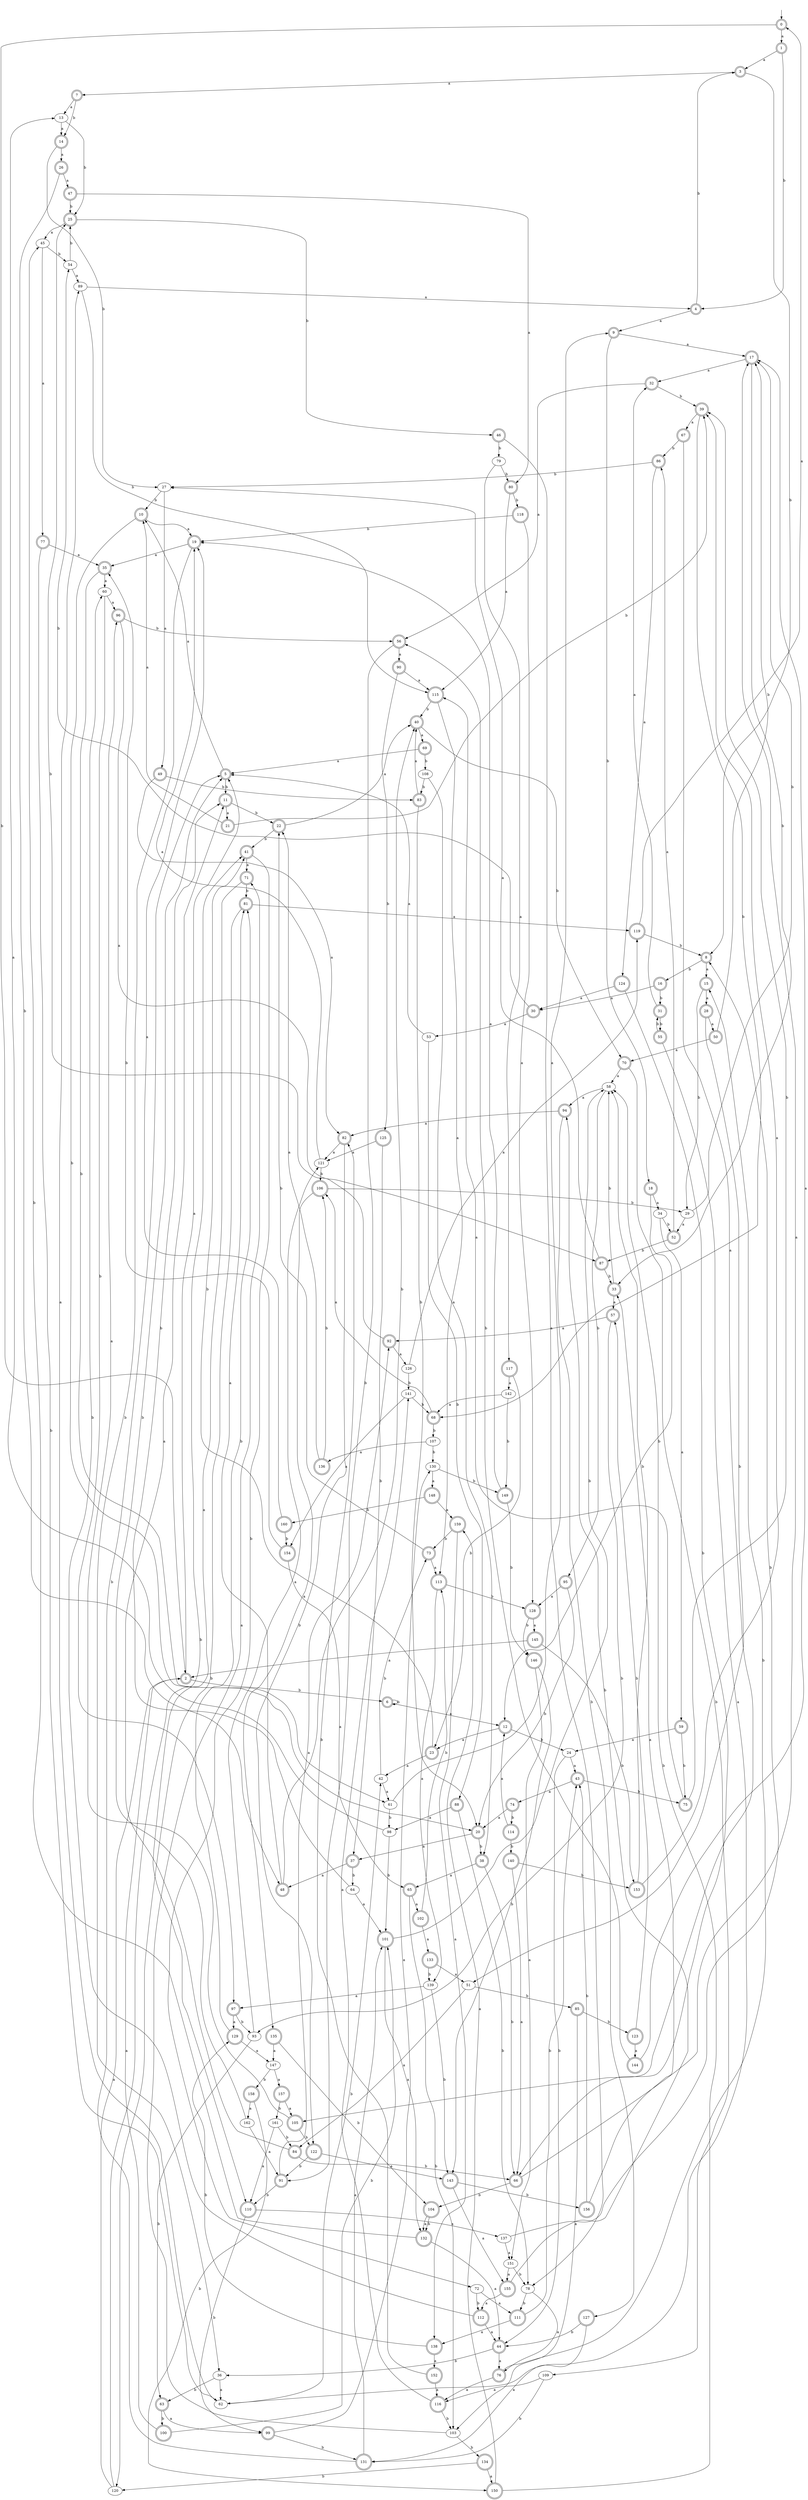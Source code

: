 digraph RandomDFA {
  __start0 [label="", shape=none];
  __start0 -> 0 [label=""];
  0 [shape=circle] [shape=doublecircle]
  0 -> 1 [label="a"]
  0 -> 2 [label="b"]
  1 [shape=doublecircle]
  1 -> 3 [label="a"]
  1 -> 4 [label="b"]
  2 [shape=doublecircle]
  2 -> 5 [label="a"]
  2 -> 6 [label="b"]
  3 [shape=doublecircle]
  3 -> 7 [label="a"]
  3 -> 8 [label="b"]
  4 [shape=doublecircle]
  4 -> 9 [label="a"]
  4 -> 3 [label="b"]
  5 [shape=doublecircle]
  5 -> 10 [label="a"]
  5 -> 11 [label="b"]
  6 [shape=doublecircle]
  6 -> 12 [label="a"]
  6 -> 6 [label="b"]
  7 [shape=doublecircle]
  7 -> 13 [label="a"]
  7 -> 14 [label="b"]
  8 [shape=doublecircle]
  8 -> 15 [label="a"]
  8 -> 16 [label="b"]
  9 [shape=doublecircle]
  9 -> 17 [label="a"]
  9 -> 18 [label="b"]
  10 [shape=doublecircle]
  10 -> 19 [label="a"]
  10 -> 20 [label="b"]
  11 [shape=doublecircle]
  11 -> 21 [label="a"]
  11 -> 22 [label="b"]
  12 [shape=doublecircle]
  12 -> 23 [label="a"]
  12 -> 24 [label="b"]
  13
  13 -> 14 [label="a"]
  13 -> 25 [label="b"]
  14 [shape=doublecircle]
  14 -> 26 [label="a"]
  14 -> 27 [label="b"]
  15 [shape=doublecircle]
  15 -> 28 [label="a"]
  15 -> 29 [label="b"]
  16 [shape=doublecircle]
  16 -> 30 [label="a"]
  16 -> 31 [label="b"]
  17 [shape=doublecircle]
  17 -> 32 [label="a"]
  17 -> 33 [label="b"]
  18 [shape=doublecircle]
  18 -> 34 [label="a"]
  18 -> 12 [label="b"]
  19 [shape=doublecircle]
  19 -> 35 [label="a"]
  19 -> 36 [label="b"]
  20 [shape=doublecircle]
  20 -> 37 [label="a"]
  20 -> 38 [label="b"]
  21 [shape=doublecircle]
  21 -> 10 [label="a"]
  21 -> 39 [label="b"]
  22 [shape=doublecircle]
  22 -> 40 [label="a"]
  22 -> 41 [label="b"]
  23 [shape=doublecircle]
  23 -> 42 [label="a"]
  23 -> 41 [label="b"]
  24
  24 -> 43 [label="a"]
  24 -> 44 [label="b"]
  25 [shape=doublecircle]
  25 -> 45 [label="a"]
  25 -> 46 [label="b"]
  26 [shape=doublecircle]
  26 -> 47 [label="a"]
  26 -> 48 [label="b"]
  27
  27 -> 49 [label="a"]
  27 -> 10 [label="b"]
  28 [shape=doublecircle]
  28 -> 50 [label="a"]
  28 -> 51 [label="b"]
  29
  29 -> 52 [label="a"]
  29 -> 17 [label="b"]
  30 [shape=doublecircle]
  30 -> 53 [label="a"]
  30 -> 54 [label="b"]
  31 [shape=doublecircle]
  31 -> 32 [label="a"]
  31 -> 55 [label="b"]
  32 [shape=doublecircle]
  32 -> 56 [label="a"]
  32 -> 39 [label="b"]
  33 [shape=doublecircle]
  33 -> 57 [label="a"]
  33 -> 58 [label="b"]
  34
  34 -> 59 [label="a"]
  34 -> 52 [label="b"]
  35 [shape=doublecircle]
  35 -> 60 [label="a"]
  35 -> 61 [label="b"]
  36
  36 -> 62 [label="a"]
  36 -> 63 [label="b"]
  37 [shape=doublecircle]
  37 -> 48 [label="a"]
  37 -> 64 [label="b"]
  38 [shape=doublecircle]
  38 -> 65 [label="a"]
  38 -> 66 [label="b"]
  39 [shape=doublecircle]
  39 -> 67 [label="a"]
  39 -> 68 [label="b"]
  40 [shape=doublecircle]
  40 -> 69 [label="a"]
  40 -> 70 [label="b"]
  41 [shape=doublecircle]
  41 -> 71 [label="a"]
  41 -> 72 [label="b"]
  42
  42 -> 61 [label="a"]
  42 -> 73 [label="b"]
  43 [shape=doublecircle]
  43 -> 74 [label="a"]
  43 -> 75 [label="b"]
  44 [shape=doublecircle]
  44 -> 76 [label="a"]
  44 -> 36 [label="b"]
  45
  45 -> 77 [label="a"]
  45 -> 54 [label="b"]
  46 [shape=doublecircle]
  46 -> 78 [label="a"]
  46 -> 79 [label="b"]
  47 [shape=doublecircle]
  47 -> 80 [label="a"]
  47 -> 25 [label="b"]
  48 [shape=doublecircle]
  48 -> 81 [label="a"]
  48 -> 40 [label="b"]
  49 [shape=doublecircle]
  49 -> 82 [label="a"]
  49 -> 83 [label="b"]
  50 [shape=doublecircle]
  50 -> 70 [label="a"]
  50 -> 17 [label="b"]
  51
  51 -> 84 [label="a"]
  51 -> 85 [label="b"]
  52 [shape=doublecircle]
  52 -> 86 [label="a"]
  52 -> 87 [label="b"]
  53
  53 -> 5 [label="a"]
  53 -> 88 [label="b"]
  54
  54 -> 89 [label="a"]
  54 -> 25 [label="b"]
  55 [shape=doublecircle]
  55 -> 62 [label="a"]
  55 -> 31 [label="b"]
  56 [shape=doublecircle]
  56 -> 90 [label="a"]
  56 -> 91 [label="b"]
  57 [shape=doublecircle]
  57 -> 92 [label="a"]
  57 -> 93 [label="b"]
  58
  58 -> 94 [label="a"]
  58 -> 95 [label="b"]
  59 [shape=doublecircle]
  59 -> 24 [label="a"]
  59 -> 75 [label="b"]
  60
  60 -> 96 [label="a"]
  60 -> 97 [label="b"]
  61
  61 -> 9 [label="a"]
  61 -> 98 [label="b"]
  62
  62 -> 89 [label="a"]
  62 -> 42 [label="b"]
  63 [shape=doublecircle]
  63 -> 99 [label="a"]
  63 -> 100 [label="b"]
  64
  64 -> 101 [label="a"]
  64 -> 11 [label="b"]
  65 [shape=doublecircle]
  65 -> 102 [label="a"]
  65 -> 103 [label="b"]
  66 [shape=doublecircle]
  66 -> 17 [label="a"]
  66 -> 104 [label="b"]
  67 [shape=doublecircle]
  67 -> 105 [label="a"]
  67 -> 86 [label="b"]
  68 [shape=doublecircle]
  68 -> 106 [label="a"]
  68 -> 107 [label="b"]
  69 [shape=doublecircle]
  69 -> 5 [label="a"]
  69 -> 108 [label="b"]
  70 [shape=doublecircle]
  70 -> 58 [label="a"]
  70 -> 109 [label="b"]
  71 [shape=doublecircle]
  71 -> 110 [label="a"]
  71 -> 81 [label="b"]
  72
  72 -> 111 [label="a"]
  72 -> 112 [label="b"]
  73 [shape=doublecircle]
  73 -> 113 [label="a"]
  73 -> 22 [label="b"]
  74 [shape=doublecircle]
  74 -> 20 [label="a"]
  74 -> 114 [label="b"]
  75 [shape=doublecircle]
  75 -> 115 [label="a"]
  75 -> 39 [label="b"]
  76 [shape=doublecircle]
  76 -> 116 [label="a"]
  76 -> 15 [label="b"]
  77 [shape=doublecircle]
  77 -> 35 [label="a"]
  77 -> 62 [label="b"]
  78
  78 -> 76 [label="a"]
  78 -> 111 [label="b"]
  79
  79 -> 117 [label="a"]
  79 -> 80 [label="b"]
  80 [shape=doublecircle]
  80 -> 115 [label="a"]
  80 -> 118 [label="b"]
  81 [shape=doublecircle]
  81 -> 119 [label="a"]
  81 -> 120 [label="b"]
  82 [shape=doublecircle]
  82 -> 121 [label="a"]
  82 -> 122 [label="b"]
  83 [shape=doublecircle]
  83 -> 40 [label="a"]
  83 -> 20 [label="b"]
  84 [shape=doublecircle]
  84 -> 11 [label="a"]
  84 -> 66 [label="b"]
  85 [shape=doublecircle]
  85 -> 103 [label="a"]
  85 -> 123 [label="b"]
  86 [shape=doublecircle]
  86 -> 124 [label="a"]
  86 -> 27 [label="b"]
  87 [shape=doublecircle]
  87 -> 27 [label="a"]
  87 -> 33 [label="b"]
  88 [shape=doublecircle]
  88 -> 98 [label="a"]
  88 -> 78 [label="b"]
  89
  89 -> 4 [label="a"]
  89 -> 115 [label="b"]
  90 [shape=doublecircle]
  90 -> 115 [label="a"]
  90 -> 125 [label="b"]
  91 [shape=doublecircle]
  91 -> 92 [label="a"]
  91 -> 110 [label="b"]
  92 [shape=doublecircle]
  92 -> 126 [label="a"]
  92 -> 25 [label="b"]
  93
  93 -> 121 [label="a"]
  93 -> 63 [label="b"]
  94 [shape=doublecircle]
  94 -> 82 [label="a"]
  94 -> 127 [label="b"]
  95 [shape=doublecircle]
  95 -> 128 [label="a"]
  95 -> 20 [label="b"]
  96 [shape=doublecircle]
  96 -> 87 [label="a"]
  96 -> 56 [label="b"]
  97 [shape=doublecircle]
  97 -> 129 [label="a"]
  97 -> 93 [label="b"]
  98
  98 -> 13 [label="a"]
  98 -> 101 [label="b"]
  99 [shape=doublecircle]
  99 -> 130 [label="a"]
  99 -> 131 [label="b"]
  100 [shape=doublecircle]
  100 -> 2 [label="a"]
  100 -> 101 [label="b"]
  101 [shape=doublecircle]
  101 -> 132 [label="a"]
  101 -> 58 [label="b"]
  102 [shape=doublecircle]
  102 -> 133 [label="a"]
  102 -> 113 [label="b"]
  103
  103 -> 71 [label="a"]
  103 -> 134 [label="b"]
  104 [shape=doublecircle]
  104 -> 132 [label="a"]
  104 -> 132 [label="b"]
  105 [shape=doublecircle]
  105 -> 96 [label="a"]
  105 -> 122 [label="b"]
  106 [shape=doublecircle]
  106 -> 135 [label="a"]
  106 -> 29 [label="b"]
  107
  107 -> 136 [label="a"]
  107 -> 130 [label="b"]
  108
  108 -> 38 [label="a"]
  108 -> 83 [label="b"]
  109
  109 -> 116 [label="a"]
  109 -> 131 [label="b"]
  110 [shape=doublecircle]
  110 -> 137 [label="a"]
  110 -> 99 [label="b"]
  111 [shape=doublecircle]
  111 -> 138 [label="a"]
  111 -> 43 [label="b"]
  112 [shape=doublecircle]
  112 -> 44 [label="a"]
  112 -> 60 [label="b"]
  113 [shape=doublecircle]
  113 -> 139 [label="a"]
  113 -> 128 [label="b"]
  114 [shape=doublecircle]
  114 -> 12 [label="a"]
  114 -> 140 [label="b"]
  115 [shape=doublecircle]
  115 -> 113 [label="a"]
  115 -> 40 [label="b"]
  116 [shape=doublecircle]
  116 -> 141 [label="a"]
  116 -> 103 [label="b"]
  117 [shape=doublecircle]
  117 -> 142 [label="a"]
  117 -> 23 [label="b"]
  118 [shape=doublecircle]
  118 -> 128 [label="a"]
  118 -> 19 [label="b"]
  119 [shape=doublecircle]
  119 -> 0 [label="a"]
  119 -> 8 [label="b"]
  120
  120 -> 2 [label="a"]
  120 -> 41 [label="b"]
  121
  121 -> 19 [label="a"]
  121 -> 106 [label="b"]
  122 [shape=doublecircle]
  122 -> 143 [label="a"]
  122 -> 91 [label="b"]
  123 [shape=doublecircle]
  123 -> 144 [label="a"]
  123 -> 57 [label="b"]
  124 [shape=doublecircle]
  124 -> 30 [label="a"]
  124 -> 66 [label="b"]
  125 [shape=doublecircle]
  125 -> 121 [label="a"]
  125 -> 37 [label="b"]
  126
  126 -> 119 [label="a"]
  126 -> 141 [label="b"]
  127 [shape=doublecircle]
  127 -> 131 [label="a"]
  127 -> 44 [label="b"]
  128 [shape=doublecircle]
  128 -> 145 [label="a"]
  128 -> 146 [label="b"]
  129 [shape=doublecircle]
  129 -> 147 [label="a"]
  129 -> 81 [label="b"]
  130
  130 -> 148 [label="a"]
  130 -> 149 [label="b"]
  131 [shape=doublecircle]
  131 -> 101 [label="a"]
  131 -> 5 [label="b"]
  132 [shape=doublecircle]
  132 -> 44 [label="a"]
  132 -> 45 [label="b"]
  133 [shape=doublecircle]
  133 -> 51 [label="a"]
  133 -> 139 [label="b"]
  134 [shape=doublecircle]
  134 -> 150 [label="a"]
  134 -> 120 [label="b"]
  135 [shape=doublecircle]
  135 -> 147 [label="a"]
  135 -> 104 [label="b"]
  136 [shape=doublecircle]
  136 -> 22 [label="a"]
  136 -> 106 [label="b"]
  137
  137 -> 151 [label="a"]
  137 -> 8 [label="b"]
  138 [shape=doublecircle]
  138 -> 152 [label="a"]
  138 -> 129 [label="b"]
  139
  139 -> 97 [label="a"]
  139 -> 143 [label="b"]
  140 [shape=doublecircle]
  140 -> 66 [label="a"]
  140 -> 153 [label="b"]
  141
  141 -> 154 [label="a"]
  141 -> 68 [label="b"]
  142
  142 -> 68 [label="a"]
  142 -> 149 [label="b"]
  143 [shape=doublecircle]
  143 -> 155 [label="a"]
  143 -> 156 [label="b"]
  144 [shape=doublecircle]
  144 -> 17 [label="a"]
  144 -> 56 [label="b"]
  145 [shape=doublecircle]
  145 -> 2 [label="a"]
  145 -> 153 [label="b"]
  146 [shape=doublecircle]
  146 -> 151 [label="a"]
  146 -> 143 [label="b"]
  147
  147 -> 157 [label="a"]
  147 -> 158 [label="b"]
  148 [shape=doublecircle]
  148 -> 159 [label="a"]
  148 -> 160 [label="b"]
  149 [shape=doublecircle]
  149 -> 19 [label="a"]
  149 -> 146 [label="b"]
  150 [shape=doublecircle]
  150 -> 159 [label="a"]
  150 -> 58 [label="b"]
  151
  151 -> 155 [label="a"]
  151 -> 78 [label="b"]
  152 [shape=doublecircle]
  152 -> 116 [label="a"]
  152 -> 82 [label="b"]
  153 [shape=doublecircle]
  153 -> 39 [label="a"]
  153 -> 58 [label="b"]
  154 [shape=doublecircle]
  154 -> 65 [label="a"]
  154 -> 35 [label="b"]
  155 [shape=doublecircle]
  155 -> 112 [label="a"]
  155 -> 94 [label="b"]
  156 [shape=doublecircle]
  156 -> 33 [label="a"]
  156 -> 43 [label="b"]
  157 [shape=doublecircle]
  157 -> 105 [label="a"]
  157 -> 161 [label="b"]
  158 [shape=doublecircle]
  158 -> 162 [label="a"]
  158 -> 150 [label="b"]
  159 [shape=doublecircle]
  159 -> 138 [label="a"]
  159 -> 73 [label="b"]
  160 [shape=doublecircle]
  160 -> 19 [label="a"]
  160 -> 154 [label="b"]
  161
  161 -> 110 [label="a"]
  161 -> 84 [label="b"]
  162
  162 -> 91 [label="a"]
  162 -> 5 [label="b"]
}
